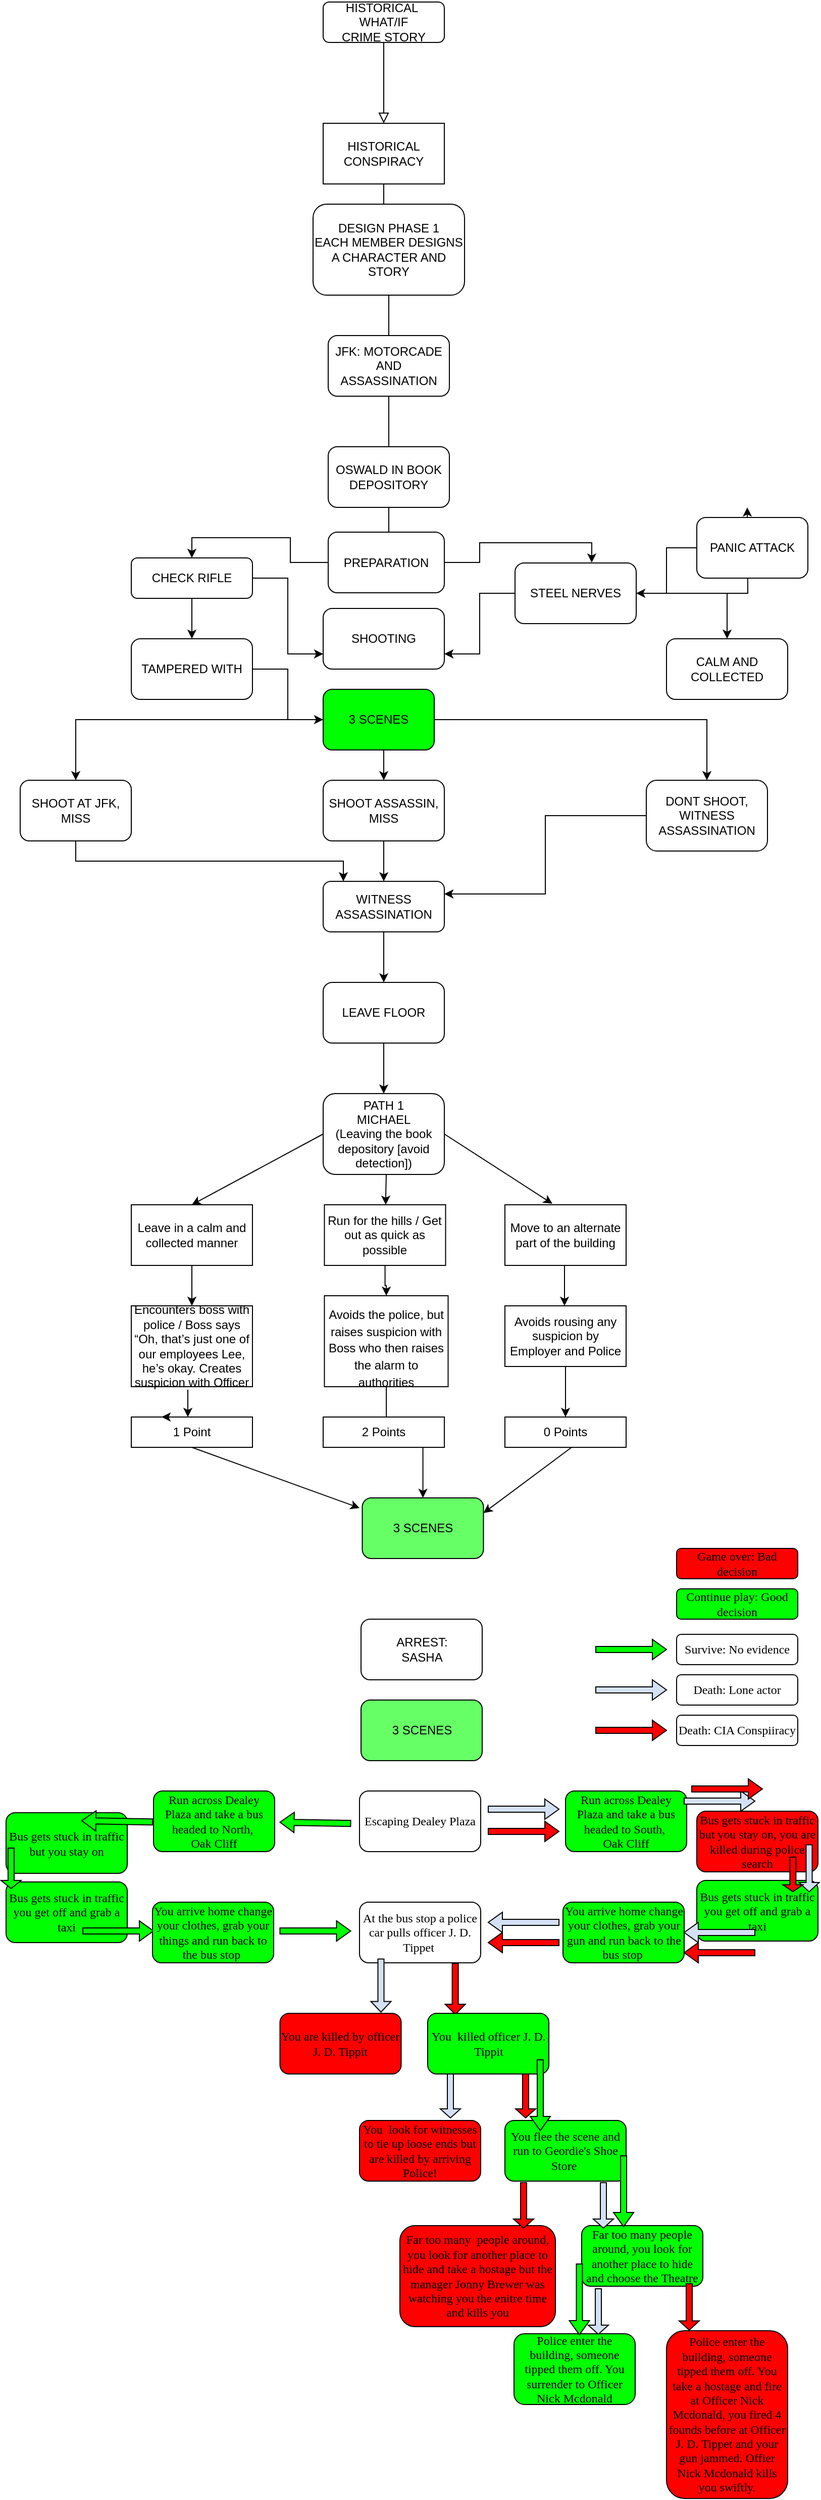 <mxfile version="14.9.8" type="github">
  <diagram id="C5RBs43oDa-KdzZeNtuy" name="Page-1">
    <mxGraphModel dx="1554" dy="2163" grid="1" gridSize="10" guides="1" tooltips="1" connect="1" arrows="1" fold="1" page="1" pageScale="1" pageWidth="827" pageHeight="1169" math="0" shadow="0">
      <root>
        <mxCell id="WIyWlLk6GJQsqaUBKTNV-0" />
        <mxCell id="WIyWlLk6GJQsqaUBKTNV-1" parent="WIyWlLk6GJQsqaUBKTNV-0" />
        <mxCell id="WIyWlLk6GJQsqaUBKTNV-2" value="" style="rounded=0;html=1;jettySize=auto;orthogonalLoop=1;fontSize=11;endArrow=block;endFill=0;endSize=8;strokeWidth=1;shadow=0;labelBackgroundColor=none;edgeStyle=orthogonalEdgeStyle;" parent="WIyWlLk6GJQsqaUBKTNV-1" source="WIyWlLk6GJQsqaUBKTNV-3" edge="1">
          <mxGeometry relative="1" as="geometry">
            <mxPoint x="384" y="-1040" as="targetPoint" />
          </mxGeometry>
        </mxCell>
        <mxCell id="WIyWlLk6GJQsqaUBKTNV-3" value="HISTORICAL&amp;nbsp;&lt;br&gt;WHAT/IF&lt;br&gt;CRIME STORY" style="rounded=1;whiteSpace=wrap;html=1;fontSize=12;glass=0;strokeWidth=1;shadow=0;" parent="WIyWlLk6GJQsqaUBKTNV-1" vertex="1">
          <mxGeometry x="324" y="-1160" width="120" height="40" as="geometry" />
        </mxCell>
        <mxCell id="eDwzxRTO2weHUJlOFBW0-2" style="edgeStyle=orthogonalEdgeStyle;rounded=0;orthogonalLoop=1;jettySize=auto;html=1;" parent="WIyWlLk6GJQsqaUBKTNV-1" source="eDwzxRTO2weHUJlOFBW0-1" edge="1">
          <mxGeometry relative="1" as="geometry">
            <mxPoint x="384" y="-920" as="targetPoint" />
          </mxGeometry>
        </mxCell>
        <mxCell id="eDwzxRTO2weHUJlOFBW0-1" value="HISTORICAL CONSPIRACY" style="rounded=0;whiteSpace=wrap;html=1;" parent="WIyWlLk6GJQsqaUBKTNV-1" vertex="1">
          <mxGeometry x="324" y="-1040" width="120" height="60" as="geometry" />
        </mxCell>
        <mxCell id="eDwzxRTO2weHUJlOFBW0-7" style="edgeStyle=orthogonalEdgeStyle;rounded=0;orthogonalLoop=1;jettySize=auto;html=1;" parent="WIyWlLk6GJQsqaUBKTNV-1" source="eDwzxRTO2weHUJlOFBW0-3" edge="1">
          <mxGeometry relative="1" as="geometry">
            <mxPoint x="384" y="-790" as="targetPoint" />
            <Array as="points">
              <mxPoint x="389" y="-790" />
            </Array>
          </mxGeometry>
        </mxCell>
        <mxCell id="eDwzxRTO2weHUJlOFBW0-3" value="DESIGN PHASE 1&lt;br&gt;EACH MEMBER DESIGNS A CHARACTER AND STORY" style="rounded=1;whiteSpace=wrap;html=1;" parent="WIyWlLk6GJQsqaUBKTNV-1" vertex="1">
          <mxGeometry x="314" y="-960" width="150" height="90" as="geometry" />
        </mxCell>
        <mxCell id="eDwzxRTO2weHUJlOFBW0-13" style="edgeStyle=orthogonalEdgeStyle;rounded=0;orthogonalLoop=1;jettySize=auto;html=1;" parent="WIyWlLk6GJQsqaUBKTNV-1" edge="1">
          <mxGeometry relative="1" as="geometry">
            <mxPoint x="389" y="-710" as="targetPoint" />
            <mxPoint x="389" y="-790" as="sourcePoint" />
          </mxGeometry>
        </mxCell>
        <mxCell id="eDwzxRTO2weHUJlOFBW0-17" style="edgeStyle=orthogonalEdgeStyle;rounded=0;orthogonalLoop=1;jettySize=auto;html=1;" parent="WIyWlLk6GJQsqaUBKTNV-1" source="eDwzxRTO2weHUJlOFBW0-16" edge="1">
          <mxGeometry relative="1" as="geometry">
            <mxPoint x="389" y="-580" as="targetPoint" />
          </mxGeometry>
        </mxCell>
        <mxCell id="eDwzxRTO2weHUJlOFBW0-16" value="OSWALD IN BOOK DEPOSITORY" style="rounded=1;whiteSpace=wrap;html=1;" parent="WIyWlLk6GJQsqaUBKTNV-1" vertex="1">
          <mxGeometry x="329" y="-720" width="120" height="60" as="geometry" />
        </mxCell>
        <mxCell id="VD_OZxI0I5bTZ68Qy7gw-8" value="JFK: MOTORCADE AND ASSASSINATION" style="rounded=1;whiteSpace=wrap;html=1;" parent="WIyWlLk6GJQsqaUBKTNV-1" vertex="1">
          <mxGeometry x="329" y="-830" width="120" height="60" as="geometry" />
        </mxCell>
        <mxCell id="VD_OZxI0I5bTZ68Qy7gw-28" style="edgeStyle=orthogonalEdgeStyle;rounded=0;orthogonalLoop=1;jettySize=auto;html=1;entryX=1;entryY=0.5;entryDx=0;entryDy=0;" parent="WIyWlLk6GJQsqaUBKTNV-1" edge="1">
          <mxGeometry relative="1" as="geometry">
            <mxPoint x="600" y="630" as="targetPoint" />
            <Array as="points">
              <mxPoint x="540" y="770" />
              <mxPoint x="710" y="770" />
              <mxPoint x="710" y="780" />
              <mxPoint x="780" y="780" />
              <mxPoint x="780" y="630" />
            </Array>
          </mxGeometry>
        </mxCell>
        <mxCell id="VD_OZxI0I5bTZ68Qy7gw-71" style="edgeStyle=orthogonalEdgeStyle;rounded=0;orthogonalLoop=1;jettySize=auto;html=1;startArrow=none;" parent="WIyWlLk6GJQsqaUBKTNV-1" source="sVemYAHSi8w7HTUyPiOQ-9" target="VD_OZxI0I5bTZ68Qy7gw-34" edge="1">
          <mxGeometry relative="1" as="geometry" />
        </mxCell>
        <mxCell id="VD_OZxI0I5bTZ68Qy7gw-29" value="PATH 1&lt;br&gt;MICHAEL &lt;br&gt;(Leaving the book depository [avoid detection])" style="rounded=1;whiteSpace=wrap;html=1;" parent="WIyWlLk6GJQsqaUBKTNV-1" vertex="1">
          <mxGeometry x="324" y="-80" width="120" height="80" as="geometry" />
        </mxCell>
        <mxCell id="VD_OZxI0I5bTZ68Qy7gw-30" value="SHOOTING" style="rounded=1;whiteSpace=wrap;html=1;" parent="WIyWlLk6GJQsqaUBKTNV-1" vertex="1">
          <mxGeometry x="324" y="-560" width="120" height="60" as="geometry" />
        </mxCell>
        <mxCell id="VD_OZxI0I5bTZ68Qy7gw-31" value="ARREST:&lt;br&gt;SASHA" style="rounded=1;whiteSpace=wrap;html=1;" parent="WIyWlLk6GJQsqaUBKTNV-1" vertex="1">
          <mxGeometry x="361.5" y="440" width="120" height="60" as="geometry" />
        </mxCell>
        <mxCell id="VD_OZxI0I5bTZ68Qy7gw-43" style="edgeStyle=orthogonalEdgeStyle;rounded=0;orthogonalLoop=1;jettySize=auto;html=1;exitX=0.5;exitY=1;exitDx=0;exitDy=0;entryX=0.5;entryY=0;entryDx=0;entryDy=0;" parent="WIyWlLk6GJQsqaUBKTNV-1" source="VD_OZxI0I5bTZ68Qy7gw-32" target="VD_OZxI0I5bTZ68Qy7gw-38" edge="1">
          <mxGeometry relative="1" as="geometry" />
        </mxCell>
        <mxCell id="VD_OZxI0I5bTZ68Qy7gw-44" style="edgeStyle=orthogonalEdgeStyle;rounded=0;orthogonalLoop=1;jettySize=auto;html=1;entryX=0.5;entryY=0;entryDx=0;entryDy=0;" parent="WIyWlLk6GJQsqaUBKTNV-1" source="VD_OZxI0I5bTZ68Qy7gw-32" target="VD_OZxI0I5bTZ68Qy7gw-37" edge="1">
          <mxGeometry relative="1" as="geometry" />
        </mxCell>
        <mxCell id="VD_OZxI0I5bTZ68Qy7gw-45" style="edgeStyle=orthogonalEdgeStyle;rounded=0;orthogonalLoop=1;jettySize=auto;html=1;entryX=0.5;entryY=0;entryDx=0;entryDy=0;" parent="WIyWlLk6GJQsqaUBKTNV-1" source="VD_OZxI0I5bTZ68Qy7gw-32" target="VD_OZxI0I5bTZ68Qy7gw-40" edge="1">
          <mxGeometry relative="1" as="geometry" />
        </mxCell>
        <mxCell id="VD_OZxI0I5bTZ68Qy7gw-32" value="3 SCENES" style="rounded=1;whiteSpace=wrap;html=1;fillColor=#00FF00;" parent="WIyWlLk6GJQsqaUBKTNV-1" vertex="1">
          <mxGeometry x="324" y="-480" width="110" height="60" as="geometry" />
        </mxCell>
        <mxCell id="VD_OZxI0I5bTZ68Qy7gw-33" value="3 SCENES" style="rounded=1;whiteSpace=wrap;html=1;fillColor=#66FF66;" parent="WIyWlLk6GJQsqaUBKTNV-1" vertex="1">
          <mxGeometry x="361.5" y="520" width="120" height="60" as="geometry" />
        </mxCell>
        <mxCell id="VD_OZxI0I5bTZ68Qy7gw-34" value="3 SCENES" style="rounded=1;whiteSpace=wrap;html=1;fillColor=#66FF66;" parent="WIyWlLk6GJQsqaUBKTNV-1" vertex="1">
          <mxGeometry x="362.75" y="320" width="120" height="60" as="geometry" />
        </mxCell>
        <mxCell id="VD_OZxI0I5bTZ68Qy7gw-48" style="edgeStyle=orthogonalEdgeStyle;rounded=0;orthogonalLoop=1;jettySize=auto;html=1;" parent="WIyWlLk6GJQsqaUBKTNV-1" source="VD_OZxI0I5bTZ68Qy7gw-37" target="VD_OZxI0I5bTZ68Qy7gw-46" edge="1">
          <mxGeometry relative="1" as="geometry">
            <mxPoint x="84" y="-290" as="targetPoint" />
            <Array as="points">
              <mxPoint x="79" y="-310" />
              <mxPoint x="344" y="-310" />
            </Array>
          </mxGeometry>
        </mxCell>
        <mxCell id="VD_OZxI0I5bTZ68Qy7gw-37" value="SHOOT AT JFK, MISS" style="rounded=1;whiteSpace=wrap;html=1;" parent="WIyWlLk6GJQsqaUBKTNV-1" vertex="1">
          <mxGeometry x="24" y="-390" width="110" height="60" as="geometry" />
        </mxCell>
        <mxCell id="VD_OZxI0I5bTZ68Qy7gw-49" style="edgeStyle=orthogonalEdgeStyle;rounded=0;orthogonalLoop=1;jettySize=auto;html=1;exitX=0.5;exitY=1;exitDx=0;exitDy=0;entryX=0.5;entryY=0;entryDx=0;entryDy=0;" parent="WIyWlLk6GJQsqaUBKTNV-1" source="VD_OZxI0I5bTZ68Qy7gw-38" target="VD_OZxI0I5bTZ68Qy7gw-46" edge="1">
          <mxGeometry relative="1" as="geometry" />
        </mxCell>
        <mxCell id="VD_OZxI0I5bTZ68Qy7gw-38" value="SHOOT ASSASSIN, MISS" style="rounded=1;whiteSpace=wrap;html=1;" parent="WIyWlLk6GJQsqaUBKTNV-1" vertex="1">
          <mxGeometry x="324" y="-390" width="120" height="60" as="geometry" />
        </mxCell>
        <mxCell id="VD_OZxI0I5bTZ68Qy7gw-50" style="edgeStyle=orthogonalEdgeStyle;rounded=0;orthogonalLoop=1;jettySize=auto;html=1;entryX=1;entryY=0.25;entryDx=0;entryDy=0;" parent="WIyWlLk6GJQsqaUBKTNV-1" source="VD_OZxI0I5bTZ68Qy7gw-40" target="VD_OZxI0I5bTZ68Qy7gw-46" edge="1">
          <mxGeometry relative="1" as="geometry" />
        </mxCell>
        <mxCell id="VD_OZxI0I5bTZ68Qy7gw-40" value="DONT SHOOT, WITNESS ASSASSINATION" style="rounded=1;whiteSpace=wrap;html=1;" parent="WIyWlLk6GJQsqaUBKTNV-1" vertex="1">
          <mxGeometry x="644" y="-390" width="120" height="70" as="geometry" />
        </mxCell>
        <mxCell id="VD_OZxI0I5bTZ68Qy7gw-67" style="edgeStyle=orthogonalEdgeStyle;rounded=0;orthogonalLoop=1;jettySize=auto;html=1;" parent="WIyWlLk6GJQsqaUBKTNV-1" source="VD_OZxI0I5bTZ68Qy7gw-46" target="VD_OZxI0I5bTZ68Qy7gw-66" edge="1">
          <mxGeometry relative="1" as="geometry" />
        </mxCell>
        <mxCell id="VD_OZxI0I5bTZ68Qy7gw-46" value="WITNESS ASSASSINATION" style="rounded=1;whiteSpace=wrap;html=1;" parent="WIyWlLk6GJQsqaUBKTNV-1" vertex="1">
          <mxGeometry x="324" y="-290" width="120" height="50" as="geometry" />
        </mxCell>
        <mxCell id="VD_OZxI0I5bTZ68Qy7gw-54" style="edgeStyle=orthogonalEdgeStyle;rounded=0;orthogonalLoop=1;jettySize=auto;html=1;entryX=0.5;entryY=0;entryDx=0;entryDy=0;" parent="WIyWlLk6GJQsqaUBKTNV-1" source="VD_OZxI0I5bTZ68Qy7gw-51" target="VD_OZxI0I5bTZ68Qy7gw-52" edge="1">
          <mxGeometry relative="1" as="geometry" />
        </mxCell>
        <mxCell id="VD_OZxI0I5bTZ68Qy7gw-55" style="edgeStyle=orthogonalEdgeStyle;rounded=0;orthogonalLoop=1;jettySize=auto;html=1;entryX=0.633;entryY=-0.006;entryDx=0;entryDy=0;entryPerimeter=0;" parent="WIyWlLk6GJQsqaUBKTNV-1" source="VD_OZxI0I5bTZ68Qy7gw-51" target="VD_OZxI0I5bTZ68Qy7gw-53" edge="1">
          <mxGeometry relative="1" as="geometry" />
        </mxCell>
        <mxCell id="VD_OZxI0I5bTZ68Qy7gw-51" value="PREPARATION" style="rounded=1;whiteSpace=wrap;html=1;fillColor=#FFFFFF;" parent="WIyWlLk6GJQsqaUBKTNV-1" vertex="1">
          <mxGeometry x="329" y="-635.5" width="115" height="60" as="geometry" />
        </mxCell>
        <mxCell id="VD_OZxI0I5bTZ68Qy7gw-57" style="edgeStyle=orthogonalEdgeStyle;rounded=0;orthogonalLoop=1;jettySize=auto;html=1;entryX=0;entryY=0.75;entryDx=0;entryDy=0;" parent="WIyWlLk6GJQsqaUBKTNV-1" source="VD_OZxI0I5bTZ68Qy7gw-52" target="VD_OZxI0I5bTZ68Qy7gw-30" edge="1">
          <mxGeometry relative="1" as="geometry" />
        </mxCell>
        <mxCell id="VD_OZxI0I5bTZ68Qy7gw-59" style="edgeStyle=orthogonalEdgeStyle;rounded=0;orthogonalLoop=1;jettySize=auto;html=1;entryX=0.5;entryY=0;entryDx=0;entryDy=0;" parent="WIyWlLk6GJQsqaUBKTNV-1" source="VD_OZxI0I5bTZ68Qy7gw-52" target="VD_OZxI0I5bTZ68Qy7gw-58" edge="1">
          <mxGeometry relative="1" as="geometry" />
        </mxCell>
        <mxCell id="VD_OZxI0I5bTZ68Qy7gw-52" value="CHECK RIFLE" style="rounded=1;whiteSpace=wrap;html=1;fillColor=#FFFFFF;" parent="WIyWlLk6GJQsqaUBKTNV-1" vertex="1">
          <mxGeometry x="134" y="-610" width="120" height="40" as="geometry" />
        </mxCell>
        <mxCell id="VD_OZxI0I5bTZ68Qy7gw-56" style="edgeStyle=orthogonalEdgeStyle;rounded=0;orthogonalLoop=1;jettySize=auto;html=1;entryX=1;entryY=0.75;entryDx=0;entryDy=0;" parent="WIyWlLk6GJQsqaUBKTNV-1" source="VD_OZxI0I5bTZ68Qy7gw-53" target="VD_OZxI0I5bTZ68Qy7gw-30" edge="1">
          <mxGeometry relative="1" as="geometry" />
        </mxCell>
        <mxCell id="VD_OZxI0I5bTZ68Qy7gw-64" style="edgeStyle=orthogonalEdgeStyle;rounded=0;orthogonalLoop=1;jettySize=auto;html=1;" parent="WIyWlLk6GJQsqaUBKTNV-1" source="VD_OZxI0I5bTZ68Qy7gw-53" edge="1">
          <mxGeometry relative="1" as="geometry">
            <mxPoint x="744" y="-660" as="targetPoint" />
          </mxGeometry>
        </mxCell>
        <mxCell id="VD_OZxI0I5bTZ68Qy7gw-65" style="edgeStyle=orthogonalEdgeStyle;rounded=0;orthogonalLoop=1;jettySize=auto;html=1;" parent="WIyWlLk6GJQsqaUBKTNV-1" source="VD_OZxI0I5bTZ68Qy7gw-53" target="VD_OZxI0I5bTZ68Qy7gw-62" edge="1">
          <mxGeometry relative="1" as="geometry" />
        </mxCell>
        <mxCell id="VD_OZxI0I5bTZ68Qy7gw-53" value="STEEL NERVES" style="rounded=1;whiteSpace=wrap;html=1;fillColor=#FFFFFF;" parent="WIyWlLk6GJQsqaUBKTNV-1" vertex="1">
          <mxGeometry x="514" y="-605" width="120" height="60" as="geometry" />
        </mxCell>
        <mxCell id="VD_OZxI0I5bTZ68Qy7gw-60" style="edgeStyle=orthogonalEdgeStyle;rounded=0;orthogonalLoop=1;jettySize=auto;html=1;entryX=0;entryY=0.5;entryDx=0;entryDy=0;" parent="WIyWlLk6GJQsqaUBKTNV-1" source="VD_OZxI0I5bTZ68Qy7gw-58" target="VD_OZxI0I5bTZ68Qy7gw-32" edge="1">
          <mxGeometry relative="1" as="geometry" />
        </mxCell>
        <mxCell id="VD_OZxI0I5bTZ68Qy7gw-58" value="TAMPERED WITH" style="rounded=1;whiteSpace=wrap;html=1;fillColor=#FFFFFF;" parent="WIyWlLk6GJQsqaUBKTNV-1" vertex="1">
          <mxGeometry x="134" y="-530" width="120" height="60" as="geometry" />
        </mxCell>
        <mxCell id="VD_OZxI0I5bTZ68Qy7gw-63" style="edgeStyle=orthogonalEdgeStyle;rounded=0;orthogonalLoop=1;jettySize=auto;html=1;entryX=1;entryY=0.5;entryDx=0;entryDy=0;" parent="WIyWlLk6GJQsqaUBKTNV-1" source="VD_OZxI0I5bTZ68Qy7gw-61" target="VD_OZxI0I5bTZ68Qy7gw-53" edge="1">
          <mxGeometry relative="1" as="geometry" />
        </mxCell>
        <mxCell id="VD_OZxI0I5bTZ68Qy7gw-61" value="PANIC ATTACK" style="rounded=1;whiteSpace=wrap;html=1;fillColor=#FFFFFF;" parent="WIyWlLk6GJQsqaUBKTNV-1" vertex="1">
          <mxGeometry x="694" y="-650" width="110" height="60" as="geometry" />
        </mxCell>
        <mxCell id="VD_OZxI0I5bTZ68Qy7gw-62" value="CALM AND COLLECTED" style="rounded=1;whiteSpace=wrap;html=1;fillColor=#FFFFFF;" parent="WIyWlLk6GJQsqaUBKTNV-1" vertex="1">
          <mxGeometry x="664" y="-530" width="120" height="60" as="geometry" />
        </mxCell>
        <mxCell id="VD_OZxI0I5bTZ68Qy7gw-68" style="edgeStyle=orthogonalEdgeStyle;rounded=0;orthogonalLoop=1;jettySize=auto;html=1;entryX=0.5;entryY=0;entryDx=0;entryDy=0;" parent="WIyWlLk6GJQsqaUBKTNV-1" source="VD_OZxI0I5bTZ68Qy7gw-66" target="VD_OZxI0I5bTZ68Qy7gw-29" edge="1">
          <mxGeometry relative="1" as="geometry" />
        </mxCell>
        <mxCell id="VD_OZxI0I5bTZ68Qy7gw-66" value="LEAVE FLOOR" style="rounded=1;whiteSpace=wrap;html=1;fillColor=#FFFFFF;" parent="WIyWlLk6GJQsqaUBKTNV-1" vertex="1">
          <mxGeometry x="324" y="-190" width="120" height="60" as="geometry" />
        </mxCell>
        <mxCell id="sVemYAHSi8w7HTUyPiOQ-0" value="Leave in a calm and collected manner" style="rounded=0;whiteSpace=wrap;html=1;" parent="WIyWlLk6GJQsqaUBKTNV-1" vertex="1">
          <mxGeometry x="134" y="30" width="120" height="60" as="geometry" />
        </mxCell>
        <mxCell id="DL2ynsZ8jZVjoMuNYYpw-19" value="" style="edgeStyle=orthogonalEdgeStyle;rounded=0;orthogonalLoop=1;jettySize=auto;html=1;" edge="1" parent="WIyWlLk6GJQsqaUBKTNV-1" source="sVemYAHSi8w7HTUyPiOQ-1" target="sVemYAHSi8w7HTUyPiOQ-9">
          <mxGeometry relative="1" as="geometry" />
        </mxCell>
        <mxCell id="sVemYAHSi8w7HTUyPiOQ-1" value="Run for the hills / Get out as quick as possible" style="rounded=0;whiteSpace=wrap;html=1;" parent="WIyWlLk6GJQsqaUBKTNV-1" vertex="1">
          <mxGeometry x="325.25" y="30" width="120" height="60" as="geometry" />
        </mxCell>
        <mxCell id="sVemYAHSi8w7HTUyPiOQ-2" value="Move to an alternate part of the building" style="rounded=0;whiteSpace=wrap;html=1;" parent="WIyWlLk6GJQsqaUBKTNV-1" vertex="1">
          <mxGeometry x="504" y="30" width="120" height="60" as="geometry" />
        </mxCell>
        <mxCell id="sVemYAHSi8w7HTUyPiOQ-3" value="&lt;font style=&quot;font-size: 12px&quot;&gt;&lt;b style=&quot;font-weight: normal&quot; id=&quot;docs-internal-guid-0d5b35a1-7fff-3c9c-e972-940c676d5d1a&quot;&gt;&lt;span style=&quot;font-family: &amp;#34;arial&amp;#34; ; color: rgb(0 , 0 , 0) ; background-color: transparent ; font-weight: 400 ; font-style: normal ; font-variant: normal ; text-decoration: none ; vertical-align: baseline&quot;&gt;Encounters boss with police / Boss says “Oh, that’s just one of our employees Lee, he’s okay. Creates suspicion with Officer&lt;/span&gt;&lt;/b&gt;&lt;br&gt;&lt;/font&gt;" style="rounded=0;whiteSpace=wrap;html=1;" parent="WIyWlLk6GJQsqaUBKTNV-1" vertex="1">
          <mxGeometry x="134" y="130" width="120" height="80" as="geometry" />
        </mxCell>
        <mxCell id="qyjDhQYYs3X6qJy0yQB4-0" value="Escaping Dealey Plaza" style="rounded=1;whiteSpace=wrap;html=1;fontFamily=Times New Roman;fillColor=none;" parent="WIyWlLk6GJQsqaUBKTNV-1" vertex="1">
          <mxGeometry x="360" y="610" width="120" height="60" as="geometry" />
        </mxCell>
        <mxCell id="sVemYAHSi8w7HTUyPiOQ-4" value="" style="endArrow=classic;html=1;exitX=0;exitY=0.5;exitDx=0;exitDy=0;" parent="WIyWlLk6GJQsqaUBKTNV-1" edge="1" source="VD_OZxI0I5bTZ68Qy7gw-29">
          <mxGeometry width="50" height="50" relative="1" as="geometry">
            <mxPoint x="304" y="-30" as="sourcePoint" />
            <mxPoint x="194" y="30" as="targetPoint" />
          </mxGeometry>
        </mxCell>
        <mxCell id="qyjDhQYYs3X6qJy0yQB4-1" value="At the bus stop a police car pulls officer J. D. Tippet&amp;nbsp;" style="rounded=1;whiteSpace=wrap;html=1;fontFamily=Times New Roman;labelBorderColor=none;fillColor=none;" parent="WIyWlLk6GJQsqaUBKTNV-1" vertex="1">
          <mxGeometry x="360" y="720" width="120" height="60" as="geometry" />
        </mxCell>
        <mxCell id="sVemYAHSi8w7HTUyPiOQ-6" value="" style="endArrow=classic;html=1;entryX=0.392;entryY=-0.017;entryDx=0;entryDy=0;entryPerimeter=0;exitX=1;exitY=0.5;exitDx=0;exitDy=0;" parent="WIyWlLk6GJQsqaUBKTNV-1" target="sVemYAHSi8w7HTUyPiOQ-2" edge="1" source="VD_OZxI0I5bTZ68Qy7gw-29">
          <mxGeometry width="50" height="50" relative="1" as="geometry">
            <mxPoint x="464" y="-40" as="sourcePoint" />
            <mxPoint x="544" y="-50" as="targetPoint" />
            <Array as="points" />
          </mxGeometry>
        </mxCell>
        <mxCell id="qyjDhQYYs3X6qJy0yQB4-2" value="Run across Dealey Plaza and take a bus headed to South,&amp;nbsp;&lt;br&gt;Oak Cliff" style="rounded=1;whiteSpace=wrap;html=1;fontFamily=Times New Roman;fillColor=#00FF00;" parent="WIyWlLk6GJQsqaUBKTNV-1" vertex="1">
          <mxGeometry x="564" y="610" width="120" height="60" as="geometry" />
        </mxCell>
        <mxCell id="sVemYAHSi8w7HTUyPiOQ-7" value="" style="endArrow=classic;html=1;exitX=0.5;exitY=1;exitDx=0;exitDy=0;" parent="WIyWlLk6GJQsqaUBKTNV-1" source="sVemYAHSi8w7HTUyPiOQ-0" target="sVemYAHSi8w7HTUyPiOQ-3" edge="1">
          <mxGeometry width="50" height="50" relative="1" as="geometry">
            <mxPoint x="169" y="130" as="sourcePoint" />
            <mxPoint x="219" y="80" as="targetPoint" />
          </mxGeometry>
        </mxCell>
        <mxCell id="qyjDhQYYs3X6qJy0yQB4-3" value="Run across Dealey Plaza and take a bus headed to North,&amp;nbsp;&lt;br&gt;Oak Cliff" style="rounded=1;whiteSpace=wrap;html=1;fontFamily=Times New Roman;fillColor=#00FF00;" parent="WIyWlLk6GJQsqaUBKTNV-1" vertex="1">
          <mxGeometry x="156" y="610" width="120" height="60" as="geometry" />
        </mxCell>
        <mxCell id="sVemYAHSi8w7HTUyPiOQ-9" value="&lt;br&gt;&lt;br&gt;&lt;b style=&quot;font-weight: normal&quot; id=&quot;docs-internal-guid-cddb31db-7fff-5d44-6d3c-6f6b44e59d40&quot;&gt;&lt;p dir=&quot;ltr&quot; style=&quot;line-height: 1.38 ; margin-top: 0pt ; margin-bottom: 0pt&quot;&gt;&lt;span style=&quot;font-family: &amp;#34;arial&amp;#34; ; color: rgb(0 , 0 , 0) ; background-color: transparent ; font-weight: 400 ; font-style: normal ; font-variant: normal ; text-decoration: none ; vertical-align: baseline&quot;&gt;&lt;font style=&quot;font-size: 12px&quot;&gt;Avoids the police, but raises suspicion with Boss who then raises the alarm to authorities&lt;/font&gt;&lt;/span&gt;&lt;/p&gt;&lt;/b&gt;&lt;br class=&quot;Apple-interchange-newline&quot;&gt;" style="rounded=0;whiteSpace=wrap;html=1;" parent="WIyWlLk6GJQsqaUBKTNV-1" vertex="1">
          <mxGeometry x="325.25" y="120" width="122.5" height="90" as="geometry" />
        </mxCell>
        <mxCell id="qyjDhQYYs3X6qJy0yQB4-6" value="You &amp;nbsp;look for witnesses to tie up loose ends but are killed by arriving Police!" style="rounded=1;whiteSpace=wrap;html=1;fontFamily=Times New Roman;fillColor=#FF0000;" parent="WIyWlLk6GJQsqaUBKTNV-1" vertex="1">
          <mxGeometry x="360" y="936" width="120" height="60" as="geometry" />
        </mxCell>
        <mxCell id="qyjDhQYYs3X6qJy0yQB4-7" value="You are killed by officer J. D. Tippit" style="rounded=1;whiteSpace=wrap;html=1;fontFamily=Times New Roman;fillColor=#FF0000;" parent="WIyWlLk6GJQsqaUBKTNV-1" vertex="1">
          <mxGeometry x="281.25" y="830" width="120" height="60" as="geometry" />
        </mxCell>
        <mxCell id="qyjDhQYYs3X6qJy0yQB4-11" value="You flee the scene and run to Geordie&#39;s Shoe Store&amp;nbsp;" style="rounded=1;whiteSpace=wrap;html=1;fontFamily=Times New Roman;fillColor=#00FF00;" parent="WIyWlLk6GJQsqaUBKTNV-1" vertex="1">
          <mxGeometry x="504" y="936" width="120" height="60" as="geometry" />
        </mxCell>
        <mxCell id="qyjDhQYYs3X6qJy0yQB4-12" value="Police enter the building, someone tipped them off. You take a hostage and fire at Officer Nick Mcdonald, you fired 4 founds before at Officer J. D. Tippet and your gun jammed. Offier Nick Mcdonald kills you swiftly." style="rounded=1;whiteSpace=wrap;html=1;fontFamily=Times New Roman;fillColor=#FF0000;" parent="WIyWlLk6GJQsqaUBKTNV-1" vertex="1">
          <mxGeometry x="664" y="1144" width="120" height="166" as="geometry" />
        </mxCell>
        <mxCell id="qyjDhQYYs3X6qJy0yQB4-14" value="" style="shape=singleArrow;whiteSpace=wrap;html=1;fontFamily=Times New Roman;fillColor=#D4E1F5;" parent="WIyWlLk6GJQsqaUBKTNV-1" vertex="1">
          <mxGeometry x="487.5" y="618" width="70" height="20" as="geometry" />
        </mxCell>
        <mxCell id="qyjDhQYYs3X6qJy0yQB4-20" value="" style="shape=singleArrow;whiteSpace=wrap;html=1;fontFamily=Times New Roman;fillColor=#FF0000;rotation=90;" parent="WIyWlLk6GJQsqaUBKTNV-1" vertex="1">
          <mxGeometry x="502" y="901" width="45" height="20" as="geometry" />
        </mxCell>
        <mxCell id="qyjDhQYYs3X6qJy0yQB4-25" value="" style="shape=singleArrow;whiteSpace=wrap;html=1;fontFamily=Times New Roman;fillColor=#FF0000;" parent="WIyWlLk6GJQsqaUBKTNV-1" vertex="1">
          <mxGeometry x="594" y="540" width="70" height="20" as="geometry" />
        </mxCell>
        <mxCell id="qyjDhQYYs3X6qJy0yQB4-26" value="" style="shape=singleArrow;whiteSpace=wrap;html=1;fontFamily=Times New Roman;fillColor=#00FF00;" parent="WIyWlLk6GJQsqaUBKTNV-1" vertex="1">
          <mxGeometry x="594" y="460" width="70" height="20" as="geometry" />
        </mxCell>
        <mxCell id="qyjDhQYYs3X6qJy0yQB4-27" value="" style="shape=singleArrow;whiteSpace=wrap;html=1;fontFamily=Times New Roman;fillColor=#D4E1F5;" parent="WIyWlLk6GJQsqaUBKTNV-1" vertex="1">
          <mxGeometry x="594" y="500" width="70" height="20" as="geometry" />
        </mxCell>
        <mxCell id="qyjDhQYYs3X6qJy0yQB4-30" value="Survive: No evidence" style="rounded=1;whiteSpace=wrap;html=1;fontFamily=Times New Roman;fillColor=none;" parent="WIyWlLk6GJQsqaUBKTNV-1" vertex="1">
          <mxGeometry x="674" y="455" width="120" height="30" as="geometry" />
        </mxCell>
        <mxCell id="qyjDhQYYs3X6qJy0yQB4-31" value="Death: Lone actor" style="rounded=1;whiteSpace=wrap;html=1;fontFamily=Times New Roman;fillColor=none;" parent="WIyWlLk6GJQsqaUBKTNV-1" vertex="1">
          <mxGeometry x="674" y="495" width="120" height="30" as="geometry" />
        </mxCell>
        <mxCell id="qyjDhQYYs3X6qJy0yQB4-32" value="Death: CIA Conspiiracy" style="rounded=1;whiteSpace=wrap;html=1;fontFamily=Times New Roman;fillColor=none;" parent="WIyWlLk6GJQsqaUBKTNV-1" vertex="1">
          <mxGeometry x="674" y="535" width="120" height="30" as="geometry" />
        </mxCell>
        <mxCell id="qyjDhQYYs3X6qJy0yQB4-35" value="" style="shape=singleArrow;whiteSpace=wrap;html=1;fontFamily=Times New Roman;fillColor=#00FF00;rotation=0;" parent="WIyWlLk6GJQsqaUBKTNV-1" vertex="1">
          <mxGeometry x="281.25" y="738.5" width="70" height="20" as="geometry" />
        </mxCell>
        <mxCell id="qyjDhQYYs3X6qJy0yQB4-42" value="" style="shape=singleArrow;whiteSpace=wrap;html=1;fontFamily=Times New Roman;fillColor=#D4E1F5;rotation=90;" parent="WIyWlLk6GJQsqaUBKTNV-1" vertex="1">
          <mxGeometry x="427.5" y="901" width="45" height="20" as="geometry" />
        </mxCell>
        <mxCell id="qyjDhQYYs3X6qJy0yQB4-43" value="" style="shape=singleArrow;whiteSpace=wrap;html=1;fontFamily=Times New Roman;fillColor=#FF0000;" parent="WIyWlLk6GJQsqaUBKTNV-1" vertex="1">
          <mxGeometry x="487.5" y="640" width="70" height="20" as="geometry" />
        </mxCell>
        <mxCell id="qyjDhQYYs3X6qJy0yQB4-44" value="" style="shape=singleArrow;whiteSpace=wrap;html=1;fontFamily=Times New Roman;fillColor=#FF0000;rotation=-180;" parent="WIyWlLk6GJQsqaUBKTNV-1" vertex="1">
          <mxGeometry x="487.5" y="750" width="70" height="20" as="geometry" />
        </mxCell>
        <mxCell id="7_VREXJjUDgNqnQG9_KH-0" value="Bus gets stuck in traffic&lt;br&gt;you get off and grab a taxi" style="rounded=1;whiteSpace=wrap;html=1;fontFamily=Times New Roman;fillColor=#00FF00;" vertex="1" parent="WIyWlLk6GJQsqaUBKTNV-1">
          <mxGeometry x="694" y="698.5" width="120" height="60" as="geometry" />
        </mxCell>
        <mxCell id="DL2ynsZ8jZVjoMuNYYpw-13" value="" style="edgeStyle=orthogonalEdgeStyle;rounded=0;orthogonalLoop=1;jettySize=auto;html=1;" edge="1" parent="WIyWlLk6GJQsqaUBKTNV-1" source="DL2ynsZ8jZVjoMuNYYpw-0" target="DL2ynsZ8jZVjoMuNYYpw-4">
          <mxGeometry relative="1" as="geometry" />
        </mxCell>
        <mxCell id="7_VREXJjUDgNqnQG9_KH-1" value="Bus gets stuck in traffic&lt;br&gt;but you stay on, you are killed during police search" style="rounded=1;whiteSpace=wrap;html=1;fontFamily=Times New Roman;fillColor=#FF0000;" vertex="1" parent="WIyWlLk6GJQsqaUBKTNV-1">
          <mxGeometry x="694" y="630" width="120" height="60" as="geometry" />
        </mxCell>
        <mxCell id="DL2ynsZ8jZVjoMuNYYpw-0" value="Avoids rousing any suspicion by Employer and Police" style="rounded=0;whiteSpace=wrap;html=1;" vertex="1" parent="WIyWlLk6GJQsqaUBKTNV-1">
          <mxGeometry x="504" y="130" width="120" height="60" as="geometry" />
        </mxCell>
        <mxCell id="7_VREXJjUDgNqnQG9_KH-3" value="Bus gets stuck in traffic&lt;br&gt;you get off and grab a taxi" style="rounded=1;whiteSpace=wrap;html=1;fontFamily=Times New Roman;fillColor=#00FF00;" vertex="1" parent="WIyWlLk6GJQsqaUBKTNV-1">
          <mxGeometry x="10" y="700" width="120" height="60" as="geometry" />
        </mxCell>
        <mxCell id="DL2ynsZ8jZVjoMuNYYpw-1" value="1 Point" style="rounded=0;whiteSpace=wrap;html=1;" vertex="1" parent="WIyWlLk6GJQsqaUBKTNV-1">
          <mxGeometry x="134" y="240" width="120" height="30" as="geometry" />
        </mxCell>
        <mxCell id="7_VREXJjUDgNqnQG9_KH-4" value="Bus gets stuck in traffic&lt;br&gt;but you stay on" style="rounded=1;whiteSpace=wrap;html=1;fontFamily=Times New Roman;fillColor=#00FF00;" vertex="1" parent="WIyWlLk6GJQsqaUBKTNV-1">
          <mxGeometry x="10" y="631.5" width="120" height="60" as="geometry" />
        </mxCell>
        <mxCell id="DL2ynsZ8jZVjoMuNYYpw-3" style="edgeStyle=orthogonalEdgeStyle;rounded=0;orthogonalLoop=1;jettySize=auto;html=1;exitX=0.5;exitY=0;exitDx=0;exitDy=0;entryX=0.25;entryY=0;entryDx=0;entryDy=0;" edge="1" parent="WIyWlLk6GJQsqaUBKTNV-1" source="DL2ynsZ8jZVjoMuNYYpw-1" target="DL2ynsZ8jZVjoMuNYYpw-1">
          <mxGeometry relative="1" as="geometry" />
        </mxCell>
        <mxCell id="7_VREXJjUDgNqnQG9_KH-11" value="" style="shape=singleArrow;whiteSpace=wrap;html=1;fontFamily=Times New Roman;fillColor=#D4E1F5;rotation=90;" vertex="1" parent="WIyWlLk6GJQsqaUBKTNV-1">
          <mxGeometry x="355" y="792.5" width="52.5" height="20" as="geometry" />
        </mxCell>
        <mxCell id="DL2ynsZ8jZVjoMuNYYpw-4" value="0 Points" style="rounded=0;whiteSpace=wrap;html=1;" vertex="1" parent="WIyWlLk6GJQsqaUBKTNV-1">
          <mxGeometry x="504" y="240" width="120" height="30" as="geometry" />
        </mxCell>
        <mxCell id="7_VREXJjUDgNqnQG9_KH-12" value="" style="shape=singleArrow;whiteSpace=wrap;html=1;fontFamily=Times New Roman;fillColor=#FF0000;rotation=90;" vertex="1" parent="WIyWlLk6GJQsqaUBKTNV-1">
          <mxGeometry x="429.63" y="795.87" width="50.37" height="20" as="geometry" />
        </mxCell>
        <mxCell id="DL2ynsZ8jZVjoMuNYYpw-5" value="2 Points" style="rounded=0;whiteSpace=wrap;html=1;" vertex="1" parent="WIyWlLk6GJQsqaUBKTNV-1">
          <mxGeometry x="324" y="240" width="120" height="30" as="geometry" />
        </mxCell>
        <mxCell id="DL2ynsZ8jZVjoMuNYYpw-6" style="edgeStyle=orthogonalEdgeStyle;rounded=0;orthogonalLoop=1;jettySize=auto;html=1;exitX=0.5;exitY=1;exitDx=0;exitDy=0;" edge="1" parent="WIyWlLk6GJQsqaUBKTNV-1" source="DL2ynsZ8jZVjoMuNYYpw-4" target="DL2ynsZ8jZVjoMuNYYpw-4">
          <mxGeometry relative="1" as="geometry" />
        </mxCell>
        <mxCell id="DL2ynsZ8jZVjoMuNYYpw-7" style="edgeStyle=orthogonalEdgeStyle;rounded=0;orthogonalLoop=1;jettySize=auto;html=1;exitX=0.5;exitY=1;exitDx=0;exitDy=0;" edge="1" parent="WIyWlLk6GJQsqaUBKTNV-1" source="DL2ynsZ8jZVjoMuNYYpw-4" target="DL2ynsZ8jZVjoMuNYYpw-4">
          <mxGeometry relative="1" as="geometry" />
        </mxCell>
        <mxCell id="DL2ynsZ8jZVjoMuNYYpw-9" value="" style="endArrow=classic;html=1;" edge="1" parent="WIyWlLk6GJQsqaUBKTNV-1">
          <mxGeometry width="50" height="50" relative="1" as="geometry">
            <mxPoint x="386.5" as="sourcePoint" />
            <mxPoint x="386" y="30" as="targetPoint" />
            <Array as="points">
              <mxPoint x="386" y="20" />
            </Array>
          </mxGeometry>
        </mxCell>
        <mxCell id="DL2ynsZ8jZVjoMuNYYpw-14" value="" style="endArrow=classic;html=1;" edge="1" parent="WIyWlLk6GJQsqaUBKTNV-1">
          <mxGeometry width="50" height="50" relative="1" as="geometry">
            <mxPoint x="190" y="220" as="sourcePoint" />
            <mxPoint x="190" y="240" as="targetPoint" />
            <Array as="points">
              <mxPoint x="190" y="210" />
            </Array>
          </mxGeometry>
        </mxCell>
        <mxCell id="DL2ynsZ8jZVjoMuNYYpw-15" value="" style="endArrow=classic;html=1;exitX=0.5;exitY=1;exitDx=0;exitDy=0;" edge="1" parent="WIyWlLk6GJQsqaUBKTNV-1" source="DL2ynsZ8jZVjoMuNYYpw-1">
          <mxGeometry width="50" height="50" relative="1" as="geometry">
            <mxPoint x="180" y="340" as="sourcePoint" />
            <mxPoint x="360" y="330" as="targetPoint" />
          </mxGeometry>
        </mxCell>
        <mxCell id="DL2ynsZ8jZVjoMuNYYpw-17" value="" style="endArrow=classic;html=1;entryX=1;entryY=0.25;entryDx=0;entryDy=0;" edge="1" parent="WIyWlLk6GJQsqaUBKTNV-1" target="VD_OZxI0I5bTZ68Qy7gw-34">
          <mxGeometry width="50" height="50" relative="1" as="geometry">
            <mxPoint x="570" y="270" as="sourcePoint" />
            <mxPoint x="490" y="330" as="targetPoint" />
          </mxGeometry>
        </mxCell>
        <mxCell id="DL2ynsZ8jZVjoMuNYYpw-20" value="" style="endArrow=classic;html=1;exitX=0.5;exitY=1;exitDx=0;exitDy=0;" edge="1" parent="WIyWlLk6GJQsqaUBKTNV-1">
          <mxGeometry width="50" height="50" relative="1" as="geometry">
            <mxPoint x="563" y="90" as="sourcePoint" />
            <mxPoint x="563" y="130" as="targetPoint" />
          </mxGeometry>
        </mxCell>
        <mxCell id="7_VREXJjUDgNqnQG9_KH-15" value="" style="shape=singleArrow;whiteSpace=wrap;html=1;fontFamily=Times New Roman;fillColor=#00FF00;" vertex="1" parent="WIyWlLk6GJQsqaUBKTNV-1">
          <mxGeometry x="86" y="738.5" width="70" height="20" as="geometry" />
        </mxCell>
        <mxCell id="7_VREXJjUDgNqnQG9_KH-16" value="" style="shape=singleArrow;whiteSpace=wrap;html=1;fontFamily=Times New Roman;fillColor=#00FF00;rotation=-179;" vertex="1" parent="WIyWlLk6GJQsqaUBKTNV-1">
          <mxGeometry x="281.25" y="631.5" width="70" height="20" as="geometry" />
        </mxCell>
        <mxCell id="7_VREXJjUDgNqnQG9_KH-17" value="" style="shape=singleArrow;whiteSpace=wrap;html=1;fontFamily=Times New Roman;fillColor=#00FF00;rotation=-179;" vertex="1" parent="WIyWlLk6GJQsqaUBKTNV-1">
          <mxGeometry x="85" y="630" width="70" height="20" as="geometry" />
        </mxCell>
        <mxCell id="7_VREXJjUDgNqnQG9_KH-18" value="" style="shape=singleArrow;whiteSpace=wrap;html=1;fontFamily=Times New Roman;fillColor=#00FF00;rotation=90;" vertex="1" parent="WIyWlLk6GJQsqaUBKTNV-1">
          <mxGeometry x="-5" y="676.5" width="40" height="20" as="geometry" />
        </mxCell>
        <mxCell id="7_VREXJjUDgNqnQG9_KH-20" value="You arrive home change your clothes, grab your gun and run back to the bus stop&amp;nbsp;" style="rounded=1;whiteSpace=wrap;html=1;fontFamily=Times New Roman;fillColor=#00FF00;" vertex="1" parent="WIyWlLk6GJQsqaUBKTNV-1">
          <mxGeometry x="561.5" y="720" width="120" height="60" as="geometry" />
        </mxCell>
        <mxCell id="7_VREXJjUDgNqnQG9_KH-21" value="Continue play: Good decision" style="rounded=1;whiteSpace=wrap;html=1;fontFamily=Times New Roman;fillColor=#00FF00;" vertex="1" parent="WIyWlLk6GJQsqaUBKTNV-1">
          <mxGeometry x="674" y="410" width="120" height="30" as="geometry" />
        </mxCell>
        <mxCell id="7_VREXJjUDgNqnQG9_KH-22" value="Game over: Bad decision" style="rounded=1;whiteSpace=wrap;html=1;fontFamily=Times New Roman;fillColor=#FF0000;" vertex="1" parent="WIyWlLk6GJQsqaUBKTNV-1">
          <mxGeometry x="674" y="370" width="120" height="30" as="geometry" />
        </mxCell>
        <mxCell id="qyjDhQYYs3X6qJy0yQB4-4" value="You arrive home change your clothes, grab your things and run back to the bus stop&amp;nbsp;" style="rounded=1;whiteSpace=wrap;html=1;fontFamily=Times New Roman;fillColor=#00FF00;" parent="WIyWlLk6GJQsqaUBKTNV-1" vertex="1">
          <mxGeometry x="155" y="720" width="120" height="60" as="geometry" />
        </mxCell>
        <mxCell id="7_VREXJjUDgNqnQG9_KH-23" value="You &amp;nbsp;killed officer J. D. Tippit" style="rounded=1;whiteSpace=wrap;html=1;fontFamily=Times New Roman;fillColor=#00FF00;" vertex="1" parent="WIyWlLk6GJQsqaUBKTNV-1">
          <mxGeometry x="427.5" y="830" width="120" height="60" as="geometry" />
        </mxCell>
        <mxCell id="7_VREXJjUDgNqnQG9_KH-25" value="" style="shape=singleArrow;whiteSpace=wrap;html=1;fontFamily=Times New Roman;fillColor=#D4E1F5;" vertex="1" parent="WIyWlLk6GJQsqaUBKTNV-1">
          <mxGeometry x="681.5" y="610" width="70" height="20" as="geometry" />
        </mxCell>
        <mxCell id="7_VREXJjUDgNqnQG9_KH-26" value="" style="shape=singleArrow;whiteSpace=wrap;html=1;fontFamily=Times New Roman;fillColor=#FF0000;" vertex="1" parent="WIyWlLk6GJQsqaUBKTNV-1">
          <mxGeometry x="689" y="598" width="70" height="20" as="geometry" />
        </mxCell>
        <mxCell id="7_VREXJjUDgNqnQG9_KH-28" value="" style="shape=singleArrow;whiteSpace=wrap;html=1;fontFamily=Times New Roman;fillColor=#D4E1F5;rotation=90;" vertex="1" parent="WIyWlLk6GJQsqaUBKTNV-1">
          <mxGeometry x="782" y="676.5" width="46.5" height="20" as="geometry" />
        </mxCell>
        <mxCell id="7_VREXJjUDgNqnQG9_KH-29" value="" style="shape=singleArrow;whiteSpace=wrap;html=1;fontFamily=Times New Roman;fillColor=#FF0000;rotation=90;" vertex="1" parent="WIyWlLk6GJQsqaUBKTNV-1">
          <mxGeometry x="772" y="682.5" width="34.37" height="20" as="geometry" />
        </mxCell>
        <mxCell id="7_VREXJjUDgNqnQG9_KH-30" value="" style="shape=singleArrow;whiteSpace=wrap;html=1;fontFamily=Times New Roman;fillColor=#D4E1F5;rotation=-180;" vertex="1" parent="WIyWlLk6GJQsqaUBKTNV-1">
          <mxGeometry x="487.5" y="730" width="70" height="20" as="geometry" />
        </mxCell>
        <mxCell id="7_VREXJjUDgNqnQG9_KH-31" value="" style="shape=singleArrow;whiteSpace=wrap;html=1;fontFamily=Times New Roman;fillColor=#FF0000;rotation=-180;" vertex="1" parent="WIyWlLk6GJQsqaUBKTNV-1">
          <mxGeometry x="681.5" y="760" width="70" height="20" as="geometry" />
        </mxCell>
        <mxCell id="7_VREXJjUDgNqnQG9_KH-32" value="" style="shape=singleArrow;whiteSpace=wrap;html=1;fontFamily=Times New Roman;fillColor=#D4E1F5;rotation=-180;" vertex="1" parent="WIyWlLk6GJQsqaUBKTNV-1">
          <mxGeometry x="681.5" y="740" width="70" height="20" as="geometry" />
        </mxCell>
        <mxCell id="7_VREXJjUDgNqnQG9_KH-33" value="Far too many &amp;nbsp;people around, you look for another place to hide and take a hostage but the manager Jonny Brewer was watching you the enitre time and kills you" style="rounded=1;whiteSpace=wrap;html=1;fontFamily=Times New Roman;fillColor=#FF0000;" vertex="1" parent="WIyWlLk6GJQsqaUBKTNV-1">
          <mxGeometry x="400" y="1040" width="154" height="100" as="geometry" />
        </mxCell>
        <mxCell id="7_VREXJjUDgNqnQG9_KH-35" value="Far too many people around, you look for another place to hide and choose the Theatre" style="rounded=1;whiteSpace=wrap;html=1;fontFamily=Times New Roman;fillColor=#00FF00;" vertex="1" parent="WIyWlLk6GJQsqaUBKTNV-1">
          <mxGeometry x="580" y="1040" width="120" height="60" as="geometry" />
        </mxCell>
        <mxCell id="7_VREXJjUDgNqnQG9_KH-36" value="" style="shape=singleArrow;whiteSpace=wrap;html=1;fontFamily=Times New Roman;fillColor=#FF0000;rotation=90;" vertex="1" parent="WIyWlLk6GJQsqaUBKTNV-1">
          <mxGeometry x="500" y="1010" width="45" height="20" as="geometry" />
        </mxCell>
        <mxCell id="7_VREXJjUDgNqnQG9_KH-37" value="" style="shape=singleArrow;whiteSpace=wrap;html=1;fontFamily=Times New Roman;fillColor=#00FF00;rotation=90;" vertex="1" parent="WIyWlLk6GJQsqaUBKTNV-1">
          <mxGeometry x="504" y="901" width="70" height="20" as="geometry" />
        </mxCell>
        <mxCell id="7_VREXJjUDgNqnQG9_KH-38" value="" style="shape=singleArrow;whiteSpace=wrap;html=1;fontFamily=Times New Roman;fillColor=#D4E1F5;rotation=90;" vertex="1" parent="WIyWlLk6GJQsqaUBKTNV-1">
          <mxGeometry x="579" y="1010" width="45" height="20" as="geometry" />
        </mxCell>
        <mxCell id="7_VREXJjUDgNqnQG9_KH-39" value="" style="shape=singleArrow;whiteSpace=wrap;html=1;fontFamily=Times New Roman;fillColor=#00FF00;rotation=90;" vertex="1" parent="WIyWlLk6GJQsqaUBKTNV-1">
          <mxGeometry x="586.5" y="996" width="70" height="20" as="geometry" />
        </mxCell>
        <mxCell id="7_VREXJjUDgNqnQG9_KH-40" value="Police enter the building, someone tipped them off. You surrender to Officer Nick Mcdonald" style="rounded=1;whiteSpace=wrap;html=1;fontFamily=Times New Roman;fillColor=#00FF00;" vertex="1" parent="WIyWlLk6GJQsqaUBKTNV-1">
          <mxGeometry x="513" y="1147" width="120" height="70" as="geometry" />
        </mxCell>
        <mxCell id="7_VREXJjUDgNqnQG9_KH-41" value="" style="shape=singleArrow;whiteSpace=wrap;html=1;fontFamily=Times New Roman;fillColor=#D4E1F5;rotation=90;" vertex="1" parent="WIyWlLk6GJQsqaUBKTNV-1">
          <mxGeometry x="574" y="1115" width="45" height="20" as="geometry" />
        </mxCell>
        <mxCell id="7_VREXJjUDgNqnQG9_KH-42" value="" style="shape=singleArrow;whiteSpace=wrap;html=1;fontFamily=Times New Roman;fillColor=#00FF00;rotation=90;" vertex="1" parent="WIyWlLk6GJQsqaUBKTNV-1">
          <mxGeometry x="542.75" y="1103" width="70" height="20" as="geometry" />
        </mxCell>
        <mxCell id="7_VREXJjUDgNqnQG9_KH-43" value="" style="shape=singleArrow;whiteSpace=wrap;html=1;fontFamily=Times New Roman;fillColor=#FF0000;rotation=90;" vertex="1" parent="WIyWlLk6GJQsqaUBKTNV-1">
          <mxGeometry x="663.5" y="1110.5" width="46" height="20" as="geometry" />
        </mxCell>
      </root>
    </mxGraphModel>
  </diagram>
</mxfile>
